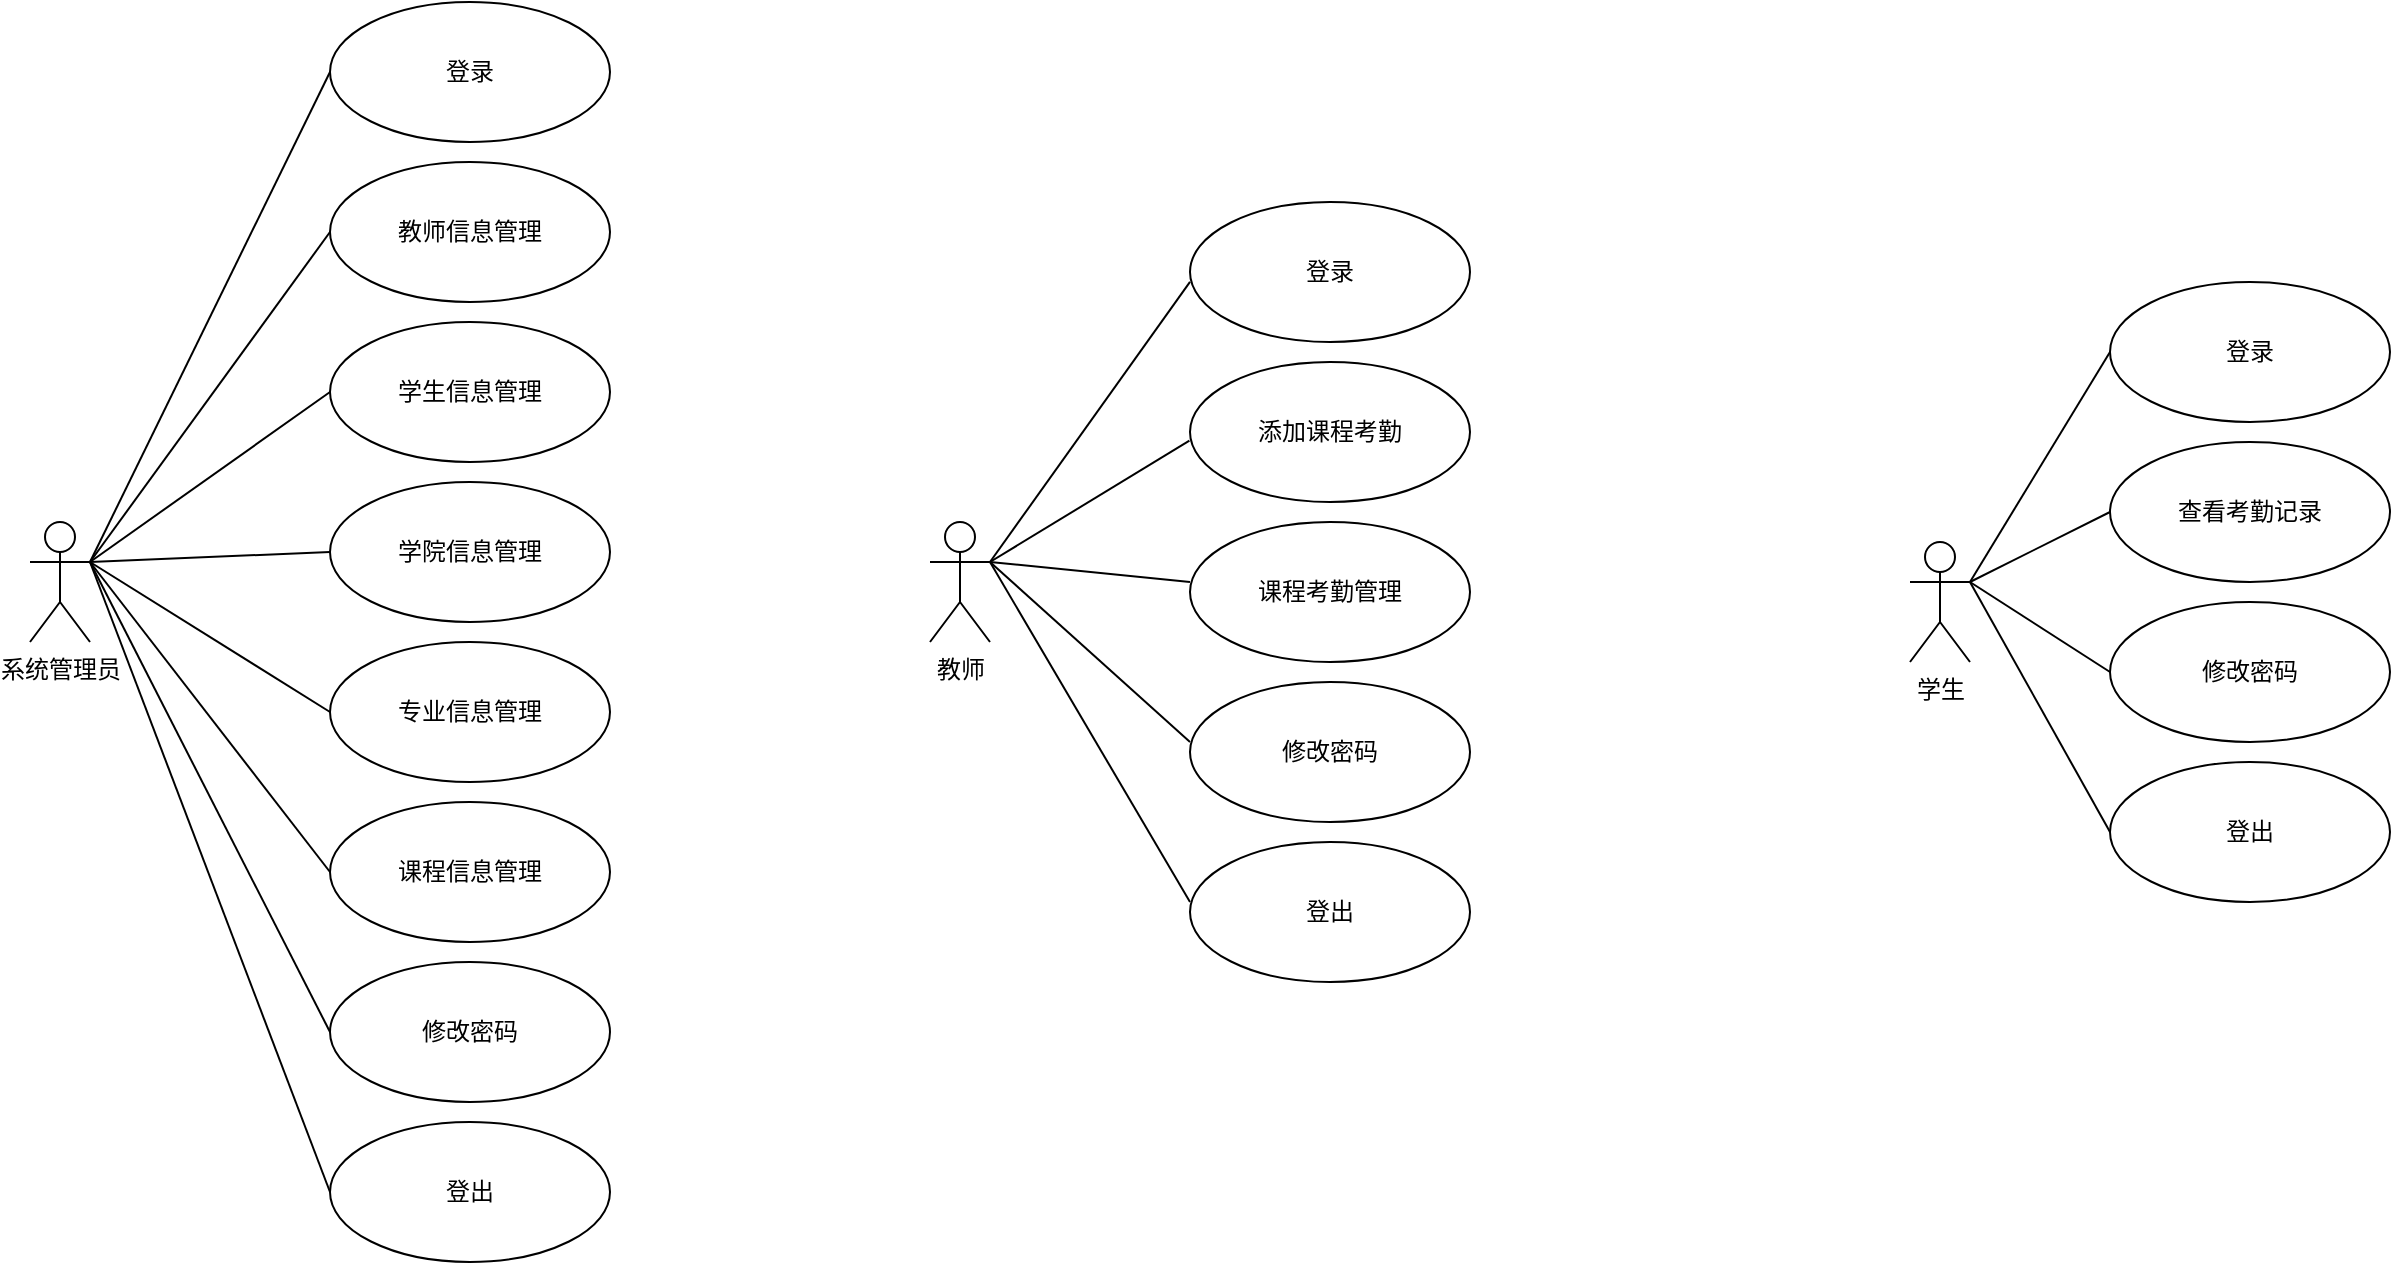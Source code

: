 <mxfile version="18.0.1" type="github">
  <diagram name="Page-1" id="b5b7bab2-c9e2-2cf4-8b2a-24fd1a2a6d21">
    <mxGraphModel dx="1422" dy="801" grid="1" gridSize="10" guides="1" tooltips="1" connect="1" arrows="1" fold="1" page="1" pageScale="1" pageWidth="3300" pageHeight="4681" background="none" math="0" shadow="0">
      <root>
        <mxCell id="0" />
        <mxCell id="1" parent="0" />
        <mxCell id="CAgy-6EI0tow3uJbMpaY-1" value="系统管理员" style="shape=umlActor;verticalLabelPosition=bottom;verticalAlign=top;html=1;outlineConnect=0;" vertex="1" parent="1">
          <mxGeometry x="360" y="710" width="30" height="60" as="geometry" />
        </mxCell>
        <mxCell id="CAgy-6EI0tow3uJbMpaY-3" value="学生信息管理" style="ellipse;whiteSpace=wrap;html=1;" vertex="1" parent="1">
          <mxGeometry x="510" y="610" width="140" height="70" as="geometry" />
        </mxCell>
        <mxCell id="CAgy-6EI0tow3uJbMpaY-4" value="学院信息管理" style="ellipse;whiteSpace=wrap;html=1;" vertex="1" parent="1">
          <mxGeometry x="510" y="690" width="140" height="70" as="geometry" />
        </mxCell>
        <mxCell id="CAgy-6EI0tow3uJbMpaY-5" value="教师信息管理" style="ellipse;whiteSpace=wrap;html=1;" vertex="1" parent="1">
          <mxGeometry x="510" y="530" width="140" height="70" as="geometry" />
        </mxCell>
        <mxCell id="CAgy-6EI0tow3uJbMpaY-6" value="专业信息管理" style="ellipse;whiteSpace=wrap;html=1;" vertex="1" parent="1">
          <mxGeometry x="510" y="770" width="140" height="70" as="geometry" />
        </mxCell>
        <mxCell id="CAgy-6EI0tow3uJbMpaY-7" value="课程信息管理" style="ellipse;whiteSpace=wrap;html=1;" vertex="1" parent="1">
          <mxGeometry x="510" y="850" width="140" height="70" as="geometry" />
        </mxCell>
        <mxCell id="CAgy-6EI0tow3uJbMpaY-10" value="登录" style="ellipse;whiteSpace=wrap;html=1;" vertex="1" parent="1">
          <mxGeometry x="510" y="450" width="140" height="70" as="geometry" />
        </mxCell>
        <mxCell id="CAgy-6EI0tow3uJbMpaY-11" value="登出" style="ellipse;whiteSpace=wrap;html=1;" vertex="1" parent="1">
          <mxGeometry x="510" y="1010" width="140" height="70" as="geometry" />
        </mxCell>
        <mxCell id="CAgy-6EI0tow3uJbMpaY-12" value="修改密码" style="ellipse;whiteSpace=wrap;html=1;" vertex="1" parent="1">
          <mxGeometry x="510" y="930" width="140" height="70" as="geometry" />
        </mxCell>
        <mxCell id="CAgy-6EI0tow3uJbMpaY-18" value="" style="endArrow=none;html=1;rounded=0;entryX=0;entryY=0.5;entryDx=0;entryDy=0;" edge="1" parent="1" target="CAgy-6EI0tow3uJbMpaY-10">
          <mxGeometry width="50" height="50" relative="1" as="geometry">
            <mxPoint x="390" y="730" as="sourcePoint" />
            <mxPoint x="440" y="680" as="targetPoint" />
          </mxGeometry>
        </mxCell>
        <mxCell id="CAgy-6EI0tow3uJbMpaY-19" value="" style="endArrow=none;html=1;rounded=0;entryX=0;entryY=0.5;entryDx=0;entryDy=0;" edge="1" parent="1" target="CAgy-6EI0tow3uJbMpaY-5">
          <mxGeometry width="50" height="50" relative="1" as="geometry">
            <mxPoint x="390" y="730" as="sourcePoint" />
            <mxPoint x="440" y="680" as="targetPoint" />
          </mxGeometry>
        </mxCell>
        <mxCell id="CAgy-6EI0tow3uJbMpaY-20" value="" style="endArrow=none;html=1;rounded=0;entryX=0;entryY=0.5;entryDx=0;entryDy=0;" edge="1" parent="1" target="CAgy-6EI0tow3uJbMpaY-3">
          <mxGeometry width="50" height="50" relative="1" as="geometry">
            <mxPoint x="390" y="730" as="sourcePoint" />
            <mxPoint x="440" y="680" as="targetPoint" />
          </mxGeometry>
        </mxCell>
        <mxCell id="CAgy-6EI0tow3uJbMpaY-21" value="" style="endArrow=none;html=1;rounded=0;entryX=0;entryY=0.5;entryDx=0;entryDy=0;" edge="1" parent="1" target="CAgy-6EI0tow3uJbMpaY-4">
          <mxGeometry width="50" height="50" relative="1" as="geometry">
            <mxPoint x="390" y="730" as="sourcePoint" />
            <mxPoint x="440" y="680" as="targetPoint" />
          </mxGeometry>
        </mxCell>
        <mxCell id="CAgy-6EI0tow3uJbMpaY-23" value="" style="endArrow=none;html=1;rounded=0;entryX=0;entryY=0.5;entryDx=0;entryDy=0;" edge="1" parent="1" target="CAgy-6EI0tow3uJbMpaY-6">
          <mxGeometry width="50" height="50" relative="1" as="geometry">
            <mxPoint x="390" y="730" as="sourcePoint" />
            <mxPoint x="440" y="680" as="targetPoint" />
          </mxGeometry>
        </mxCell>
        <mxCell id="CAgy-6EI0tow3uJbMpaY-24" value="" style="endArrow=none;html=1;rounded=0;entryX=0;entryY=0.5;entryDx=0;entryDy=0;" edge="1" parent="1" target="CAgy-6EI0tow3uJbMpaY-7">
          <mxGeometry width="50" height="50" relative="1" as="geometry">
            <mxPoint x="390" y="730" as="sourcePoint" />
            <mxPoint x="440" y="680" as="targetPoint" />
          </mxGeometry>
        </mxCell>
        <mxCell id="CAgy-6EI0tow3uJbMpaY-25" value="" style="endArrow=none;html=1;rounded=0;entryX=0;entryY=0.5;entryDx=0;entryDy=0;" edge="1" parent="1" target="CAgy-6EI0tow3uJbMpaY-12">
          <mxGeometry width="50" height="50" relative="1" as="geometry">
            <mxPoint x="390" y="730" as="sourcePoint" />
            <mxPoint x="440" y="680" as="targetPoint" />
          </mxGeometry>
        </mxCell>
        <mxCell id="CAgy-6EI0tow3uJbMpaY-26" value="" style="endArrow=none;html=1;rounded=0;entryX=0;entryY=0.5;entryDx=0;entryDy=0;" edge="1" parent="1" target="CAgy-6EI0tow3uJbMpaY-11">
          <mxGeometry width="50" height="50" relative="1" as="geometry">
            <mxPoint x="390" y="730" as="sourcePoint" />
            <mxPoint x="440" y="680" as="targetPoint" />
          </mxGeometry>
        </mxCell>
        <mxCell id="CAgy-6EI0tow3uJbMpaY-27" value="教师" style="shape=umlActor;verticalLabelPosition=bottom;verticalAlign=top;html=1;" vertex="1" parent="1">
          <mxGeometry x="810" y="710" width="30" height="60" as="geometry" />
        </mxCell>
        <mxCell id="CAgy-6EI0tow3uJbMpaY-33" value="登录" style="ellipse;whiteSpace=wrap;html=1;" vertex="1" parent="1">
          <mxGeometry x="940" y="550" width="140" height="70" as="geometry" />
        </mxCell>
        <mxCell id="CAgy-6EI0tow3uJbMpaY-34" value="添加课程考勤" style="ellipse;whiteSpace=wrap;html=1;" vertex="1" parent="1">
          <mxGeometry x="940" y="630" width="140" height="70" as="geometry" />
        </mxCell>
        <mxCell id="CAgy-6EI0tow3uJbMpaY-35" value="修改密码" style="ellipse;whiteSpace=wrap;html=1;" vertex="1" parent="1">
          <mxGeometry x="940" y="790" width="140" height="70" as="geometry" />
        </mxCell>
        <mxCell id="CAgy-6EI0tow3uJbMpaY-36" value="登出" style="ellipse;whiteSpace=wrap;html=1;" vertex="1" parent="1">
          <mxGeometry x="940" y="870" width="140" height="70" as="geometry" />
        </mxCell>
        <mxCell id="CAgy-6EI0tow3uJbMpaY-37" value="课程考勤管理" style="ellipse;whiteSpace=wrap;html=1;" vertex="1" parent="1">
          <mxGeometry x="940" y="710" width="140" height="70" as="geometry" />
        </mxCell>
        <mxCell id="CAgy-6EI0tow3uJbMpaY-38" value="" style="endArrow=none;html=1;rounded=0;entryX=-0.002;entryY=0.562;entryDx=0;entryDy=0;entryPerimeter=0;" edge="1" parent="1" target="CAgy-6EI0tow3uJbMpaY-34">
          <mxGeometry width="50" height="50" relative="1" as="geometry">
            <mxPoint x="840" y="730" as="sourcePoint" />
            <mxPoint x="890" y="680" as="targetPoint" />
          </mxGeometry>
        </mxCell>
        <mxCell id="CAgy-6EI0tow3uJbMpaY-39" value="" style="endArrow=none;html=1;rounded=0;entryX=0;entryY=0.571;entryDx=0;entryDy=0;entryPerimeter=0;" edge="1" parent="1" target="CAgy-6EI0tow3uJbMpaY-33">
          <mxGeometry width="50" height="50" relative="1" as="geometry">
            <mxPoint x="840" y="730" as="sourcePoint" />
            <mxPoint x="890" y="680" as="targetPoint" />
          </mxGeometry>
        </mxCell>
        <mxCell id="CAgy-6EI0tow3uJbMpaY-40" value="" style="endArrow=none;html=1;rounded=0;entryX=0;entryY=0.429;entryDx=0;entryDy=0;entryPerimeter=0;" edge="1" parent="1" target="CAgy-6EI0tow3uJbMpaY-37">
          <mxGeometry width="50" height="50" relative="1" as="geometry">
            <mxPoint x="840" y="730" as="sourcePoint" />
            <mxPoint x="890" y="680" as="targetPoint" />
          </mxGeometry>
        </mxCell>
        <mxCell id="CAgy-6EI0tow3uJbMpaY-41" value="" style="endArrow=none;html=1;rounded=0;entryX=0;entryY=0.429;entryDx=0;entryDy=0;entryPerimeter=0;" edge="1" parent="1" target="CAgy-6EI0tow3uJbMpaY-35">
          <mxGeometry width="50" height="50" relative="1" as="geometry">
            <mxPoint x="840" y="730" as="sourcePoint" />
            <mxPoint x="890" y="680" as="targetPoint" />
          </mxGeometry>
        </mxCell>
        <mxCell id="CAgy-6EI0tow3uJbMpaY-42" value="" style="endArrow=none;html=1;rounded=0;entryX=0;entryY=0.429;entryDx=0;entryDy=0;entryPerimeter=0;" edge="1" parent="1" target="CAgy-6EI0tow3uJbMpaY-36">
          <mxGeometry width="50" height="50" relative="1" as="geometry">
            <mxPoint x="840" y="730" as="sourcePoint" />
            <mxPoint x="890" y="680" as="targetPoint" />
          </mxGeometry>
        </mxCell>
        <mxCell id="CAgy-6EI0tow3uJbMpaY-43" value="学生" style="shape=umlActor;verticalLabelPosition=bottom;verticalAlign=top;html=1;" vertex="1" parent="1">
          <mxGeometry x="1300" y="720" width="30" height="60" as="geometry" />
        </mxCell>
        <mxCell id="CAgy-6EI0tow3uJbMpaY-46" value="登出" style="ellipse;whiteSpace=wrap;html=1;" vertex="1" parent="1">
          <mxGeometry x="1400" y="830" width="140" height="70" as="geometry" />
        </mxCell>
        <mxCell id="CAgy-6EI0tow3uJbMpaY-47" value="修改密码" style="ellipse;whiteSpace=wrap;html=1;" vertex="1" parent="1">
          <mxGeometry x="1400" y="750" width="140" height="70" as="geometry" />
        </mxCell>
        <mxCell id="CAgy-6EI0tow3uJbMpaY-48" value="登录" style="ellipse;whiteSpace=wrap;html=1;" vertex="1" parent="1">
          <mxGeometry x="1400" y="590" width="140" height="70" as="geometry" />
        </mxCell>
        <mxCell id="CAgy-6EI0tow3uJbMpaY-49" value="查看考勤记录" style="ellipse;whiteSpace=wrap;html=1;" vertex="1" parent="1">
          <mxGeometry x="1400" y="670" width="140" height="70" as="geometry" />
        </mxCell>
        <mxCell id="CAgy-6EI0tow3uJbMpaY-50" value="" style="endArrow=none;html=1;rounded=0;entryX=0;entryY=0.5;entryDx=0;entryDy=0;" edge="1" parent="1" target="CAgy-6EI0tow3uJbMpaY-48">
          <mxGeometry width="50" height="50" relative="1" as="geometry">
            <mxPoint x="1330" y="740" as="sourcePoint" />
            <mxPoint x="1380" y="690" as="targetPoint" />
          </mxGeometry>
        </mxCell>
        <mxCell id="CAgy-6EI0tow3uJbMpaY-51" value="" style="endArrow=none;html=1;rounded=0;entryX=0;entryY=0.5;entryDx=0;entryDy=0;" edge="1" parent="1" target="CAgy-6EI0tow3uJbMpaY-49">
          <mxGeometry width="50" height="50" relative="1" as="geometry">
            <mxPoint x="1330" y="740" as="sourcePoint" />
            <mxPoint x="1380" y="690" as="targetPoint" />
          </mxGeometry>
        </mxCell>
        <mxCell id="CAgy-6EI0tow3uJbMpaY-52" value="" style="endArrow=none;html=1;rounded=0;entryX=0;entryY=0.5;entryDx=0;entryDy=0;" edge="1" parent="1" target="CAgy-6EI0tow3uJbMpaY-47">
          <mxGeometry width="50" height="50" relative="1" as="geometry">
            <mxPoint x="1330" y="740" as="sourcePoint" />
            <mxPoint x="1380" y="690" as="targetPoint" />
          </mxGeometry>
        </mxCell>
        <mxCell id="CAgy-6EI0tow3uJbMpaY-53" value="" style="endArrow=none;html=1;rounded=0;entryX=0;entryY=0.5;entryDx=0;entryDy=0;" edge="1" parent="1" target="CAgy-6EI0tow3uJbMpaY-46">
          <mxGeometry width="50" height="50" relative="1" as="geometry">
            <mxPoint x="1330" y="740" as="sourcePoint" />
            <mxPoint x="1380" y="690" as="targetPoint" />
          </mxGeometry>
        </mxCell>
      </root>
    </mxGraphModel>
  </diagram>
</mxfile>
